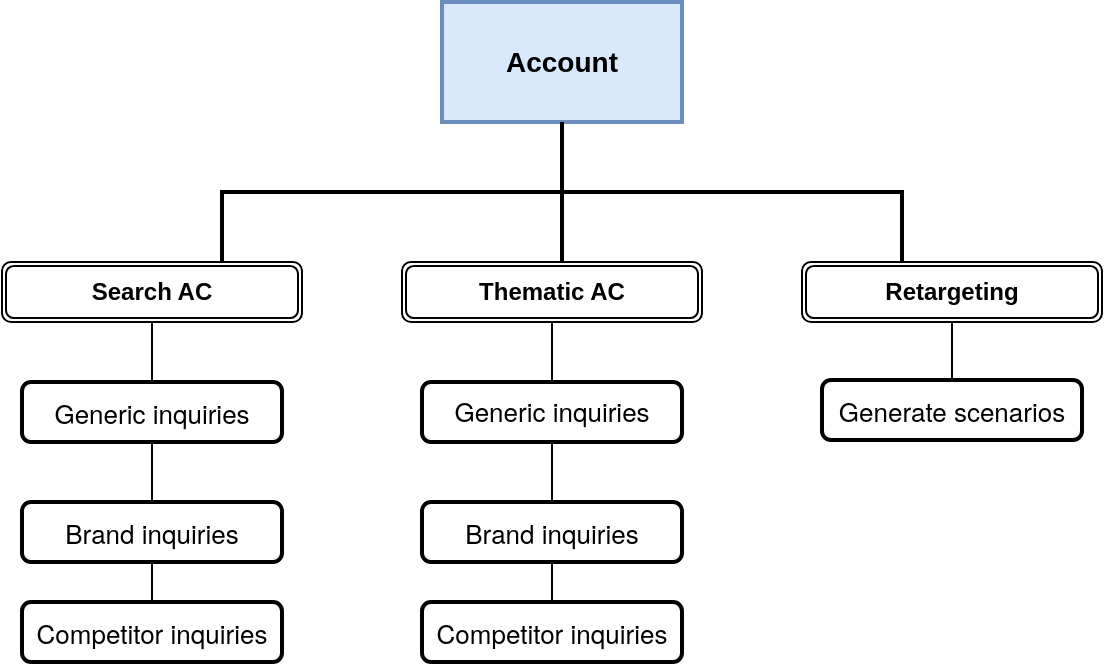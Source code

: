 <mxfile version="20.8.1" type="github">
  <diagram id="ENm0vbvkBLyyz-zzyFFD" name="Сторінка-1">
    <mxGraphModel dx="942" dy="476" grid="1" gridSize="10" guides="1" tooltips="1" connect="1" arrows="1" fold="1" page="1" pageScale="1" pageWidth="827" pageHeight="1169" math="0" shadow="0">
      <root>
        <mxCell id="0" />
        <mxCell id="1" parent="0" />
        <mxCell id="Adf-e0MshoNqVCd0cmBs-1" value="&lt;b&gt;&lt;font style=&quot;font-size: 14px;&quot;&gt;Account&lt;/font&gt;&lt;/b&gt;" style="rounded=0;whiteSpace=wrap;html=1;strokeWidth=2;fillColor=#dae8fc;strokeColor=#6c8ebf;" vertex="1" parent="1">
          <mxGeometry x="320" y="220" width="120" height="60" as="geometry" />
        </mxCell>
        <mxCell id="Adf-e0MshoNqVCd0cmBs-5" value="" style="strokeWidth=2;html=1;shape=mxgraph.flowchart.annotation_2;align=left;labelPosition=right;pointerEvents=1;direction=south;" vertex="1" parent="1">
          <mxGeometry x="210" y="280" width="340" height="70" as="geometry" />
        </mxCell>
        <mxCell id="Adf-e0MshoNqVCd0cmBs-6" value="" style="line;strokeWidth=2;direction=south;html=1;" vertex="1" parent="1">
          <mxGeometry x="375" y="290" width="10" height="70" as="geometry" />
        </mxCell>
        <mxCell id="Adf-e0MshoNqVCd0cmBs-8" value="&lt;b&gt;Search AC&lt;/b&gt;" style="shape=ext;double=1;rounded=1;whiteSpace=wrap;html=1;" vertex="1" parent="1">
          <mxGeometry x="100" y="350" width="150" height="30" as="geometry" />
        </mxCell>
        <mxCell id="Adf-e0MshoNqVCd0cmBs-9" value="&lt;b&gt;Thematic AC&lt;/b&gt;" style="shape=ext;double=1;rounded=1;whiteSpace=wrap;html=1;" vertex="1" parent="1">
          <mxGeometry x="300" y="350" width="150" height="30" as="geometry" />
        </mxCell>
        <mxCell id="Adf-e0MshoNqVCd0cmBs-10" value="&lt;b&gt;Retargeting&lt;/b&gt;" style="shape=ext;double=1;rounded=1;whiteSpace=wrap;html=1;" vertex="1" parent="1">
          <mxGeometry x="500" y="350" width="150" height="30" as="geometry" />
        </mxCell>
        <mxCell id="Adf-e0MshoNqVCd0cmBs-11" value="&lt;p style=&quot;margin: 0px; font-variant-numeric: normal; font-variant-east-asian: normal; font-stretch: normal; font-size: 13px; line-height: normal; font-family: &amp;quot;Helvetica Neue&amp;quot;; text-align: start;&quot; class=&quot;p1&quot;&gt;Generic inquiries&lt;/p&gt;" style="rounded=1;whiteSpace=wrap;html=1;strokeWidth=2;fontSize=14;" vertex="1" parent="1">
          <mxGeometry x="110" y="410" width="130" height="30" as="geometry" />
        </mxCell>
        <mxCell id="Adf-e0MshoNqVCd0cmBs-12" value="&lt;p style=&quot;margin: 0px; font-variant-numeric: normal; font-variant-east-asian: normal; font-stretch: normal; font-size: 13px; line-height: normal; font-family: &amp;quot;Helvetica Neue&amp;quot;; text-align: start;&quot; class=&quot;p1&quot;&gt;Brand inquiries&lt;/p&gt;" style="rounded=1;whiteSpace=wrap;html=1;strokeWidth=2;fontSize=14;" vertex="1" parent="1">
          <mxGeometry x="110" y="470" width="130" height="30" as="geometry" />
        </mxCell>
        <mxCell id="Adf-e0MshoNqVCd0cmBs-13" value="&lt;p style=&quot;margin: 0px; font-variant-numeric: normal; font-variant-east-asian: normal; font-stretch: normal; font-size: 13px; line-height: normal; font-family: &amp;quot;Helvetica Neue&amp;quot;; text-align: start;&quot; class=&quot;p1&quot;&gt;Competitor inquiries&lt;/p&gt;" style="rounded=1;whiteSpace=wrap;html=1;strokeWidth=2;fontSize=14;" vertex="1" parent="1">
          <mxGeometry x="110" y="520" width="130" height="30" as="geometry" />
        </mxCell>
        <mxCell id="Adf-e0MshoNqVCd0cmBs-14" value="&lt;p style=&quot;margin: 0px; font-variant-numeric: normal; font-variant-east-asian: normal; font-stretch: normal; font-size: 13px; line-height: normal; font-family: &amp;quot;Helvetica Neue&amp;quot;; text-align: start;&quot; class=&quot;p1&quot;&gt;Competitor inquiries&lt;/p&gt;" style="rounded=1;whiteSpace=wrap;html=1;strokeWidth=2;fontSize=14;" vertex="1" parent="1">
          <mxGeometry x="310" y="520" width="130" height="30" as="geometry" />
        </mxCell>
        <mxCell id="Adf-e0MshoNqVCd0cmBs-15" value="&lt;p style=&quot;margin: 0px; font-variant-numeric: normal; font-variant-east-asian: normal; font-stretch: normal; font-size: 13px; line-height: normal; font-family: &amp;quot;Helvetica Neue&amp;quot;; text-align: start;&quot; class=&quot;p1&quot;&gt;Brand inquiries&lt;/p&gt;" style="rounded=1;whiteSpace=wrap;html=1;strokeWidth=2;fontSize=14;" vertex="1" parent="1">
          <mxGeometry x="310" y="470" width="130" height="30" as="geometry" />
        </mxCell>
        <mxCell id="Adf-e0MshoNqVCd0cmBs-16" value="&lt;span style=&quot;font-family: &amp;quot;Helvetica Neue&amp;quot;; font-size: 13px; text-align: start;&quot;&gt;Generic inquiries&lt;/span&gt;" style="rounded=1;whiteSpace=wrap;html=1;strokeWidth=2;fontSize=14;" vertex="1" parent="1">
          <mxGeometry x="310" y="410" width="130" height="30" as="geometry" />
        </mxCell>
        <mxCell id="Adf-e0MshoNqVCd0cmBs-17" value="&lt;p style=&quot;margin: 0px; font-variant-numeric: normal; font-variant-east-asian: normal; font-stretch: normal; font-size: 13px; line-height: normal; font-family: &amp;quot;Helvetica Neue&amp;quot;; text-align: start;&quot; class=&quot;p1&quot;&gt;Generate scenarios&lt;/p&gt;" style="rounded=1;whiteSpace=wrap;html=1;strokeWidth=2;fontSize=14;" vertex="1" parent="1">
          <mxGeometry x="510" y="409" width="130" height="30" as="geometry" />
        </mxCell>
        <mxCell id="Adf-e0MshoNqVCd0cmBs-18" value="" style="endArrow=none;html=1;rounded=0;fontSize=14;entryX=0.5;entryY=1;entryDx=0;entryDy=0;" edge="1" parent="1" source="Adf-e0MshoNqVCd0cmBs-11" target="Adf-e0MshoNqVCd0cmBs-8">
          <mxGeometry width="50" height="50" relative="1" as="geometry">
            <mxPoint x="140" y="440" as="sourcePoint" />
            <mxPoint x="190" y="390" as="targetPoint" />
          </mxGeometry>
        </mxCell>
        <mxCell id="Adf-e0MshoNqVCd0cmBs-20" value="" style="endArrow=none;html=1;rounded=0;fontSize=14;entryX=0.5;entryY=1;entryDx=0;entryDy=0;exitX=0.5;exitY=0;exitDx=0;exitDy=0;" edge="1" parent="1" source="Adf-e0MshoNqVCd0cmBs-12" target="Adf-e0MshoNqVCd0cmBs-11">
          <mxGeometry width="50" height="50" relative="1" as="geometry">
            <mxPoint x="195" y="430" as="sourcePoint" />
            <mxPoint x="195" y="400" as="targetPoint" />
          </mxGeometry>
        </mxCell>
        <mxCell id="Adf-e0MshoNqVCd0cmBs-21" value="" style="endArrow=none;html=1;rounded=0;fontSize=14;entryX=0.5;entryY=1;entryDx=0;entryDy=0;" edge="1" parent="1" source="Adf-e0MshoNqVCd0cmBs-13" target="Adf-e0MshoNqVCd0cmBs-12">
          <mxGeometry width="50" height="50" relative="1" as="geometry">
            <mxPoint x="205" y="440" as="sourcePoint" />
            <mxPoint x="205" y="410" as="targetPoint" />
          </mxGeometry>
        </mxCell>
        <mxCell id="Adf-e0MshoNqVCd0cmBs-22" value="" style="endArrow=none;html=1;rounded=0;fontSize=14;entryX=0.5;entryY=0;entryDx=0;entryDy=0;exitX=0.5;exitY=1;exitDx=0;exitDy=0;" edge="1" parent="1" source="Adf-e0MshoNqVCd0cmBs-16" target="Adf-e0MshoNqVCd0cmBs-15">
          <mxGeometry width="50" height="50" relative="1" as="geometry">
            <mxPoint x="215" y="450" as="sourcePoint" />
            <mxPoint x="215" y="420" as="targetPoint" />
          </mxGeometry>
        </mxCell>
        <mxCell id="Adf-e0MshoNqVCd0cmBs-23" value="" style="endArrow=none;html=1;rounded=0;fontSize=14;entryX=0.5;entryY=0;entryDx=0;entryDy=0;exitX=0.5;exitY=1;exitDx=0;exitDy=0;" edge="1" parent="1" source="Adf-e0MshoNqVCd0cmBs-9" target="Adf-e0MshoNqVCd0cmBs-16">
          <mxGeometry width="50" height="50" relative="1" as="geometry">
            <mxPoint x="225" y="460" as="sourcePoint" />
            <mxPoint x="225" y="430" as="targetPoint" />
          </mxGeometry>
        </mxCell>
        <mxCell id="Adf-e0MshoNqVCd0cmBs-24" value="" style="endArrow=none;html=1;rounded=0;fontSize=14;exitX=0.5;exitY=0;exitDx=0;exitDy=0;" edge="1" parent="1" source="Adf-e0MshoNqVCd0cmBs-14" target="Adf-e0MshoNqVCd0cmBs-15">
          <mxGeometry width="50" height="50" relative="1" as="geometry">
            <mxPoint x="235" y="470" as="sourcePoint" />
            <mxPoint x="235" y="440" as="targetPoint" />
          </mxGeometry>
        </mxCell>
        <mxCell id="Adf-e0MshoNqVCd0cmBs-25" value="" style="endArrow=none;html=1;rounded=0;fontSize=14;entryX=0.5;entryY=1;entryDx=0;entryDy=0;" edge="1" parent="1" source="Adf-e0MshoNqVCd0cmBs-17" target="Adf-e0MshoNqVCd0cmBs-10">
          <mxGeometry width="50" height="50" relative="1" as="geometry">
            <mxPoint x="245" y="480" as="sourcePoint" />
            <mxPoint x="245" y="450" as="targetPoint" />
          </mxGeometry>
        </mxCell>
      </root>
    </mxGraphModel>
  </diagram>
</mxfile>
